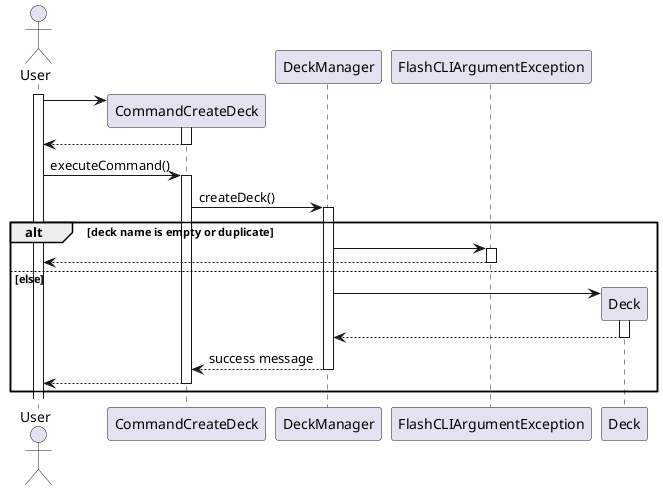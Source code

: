 @startuml

actor User
participant CommandCreateDeck
participant DeckManager
participant FlashCLIArgumentException
participant Deck

activate User
create CommandCreateDeck
User -> CommandCreateDeck
activate CommandCreateDeck

CommandCreateDeck --> User
deactivate CommandCreateDeck


User -> CommandCreateDeck: executeCommand()
activate CommandCreateDeck
CommandCreateDeck -> DeckManager: createDeck()
activate DeckManager

alt deck name is empty or duplicate
    DeckManager -> FlashCLIArgumentException
    activate FlashCLIArgumentException
    FlashCLIArgumentException --> User
    deactivate FlashCLIArgumentException

else else
    create Deck
    DeckManager -> Deck
    activate Deck
    Deck --> DeckManager
    deactivate Deck
    DeckManager --> CommandCreateDeck : success message
    deactivate DeckManager
    CommandCreateDeck --> User
    deactivate CommandCreateDeck
end alt

@enduml
